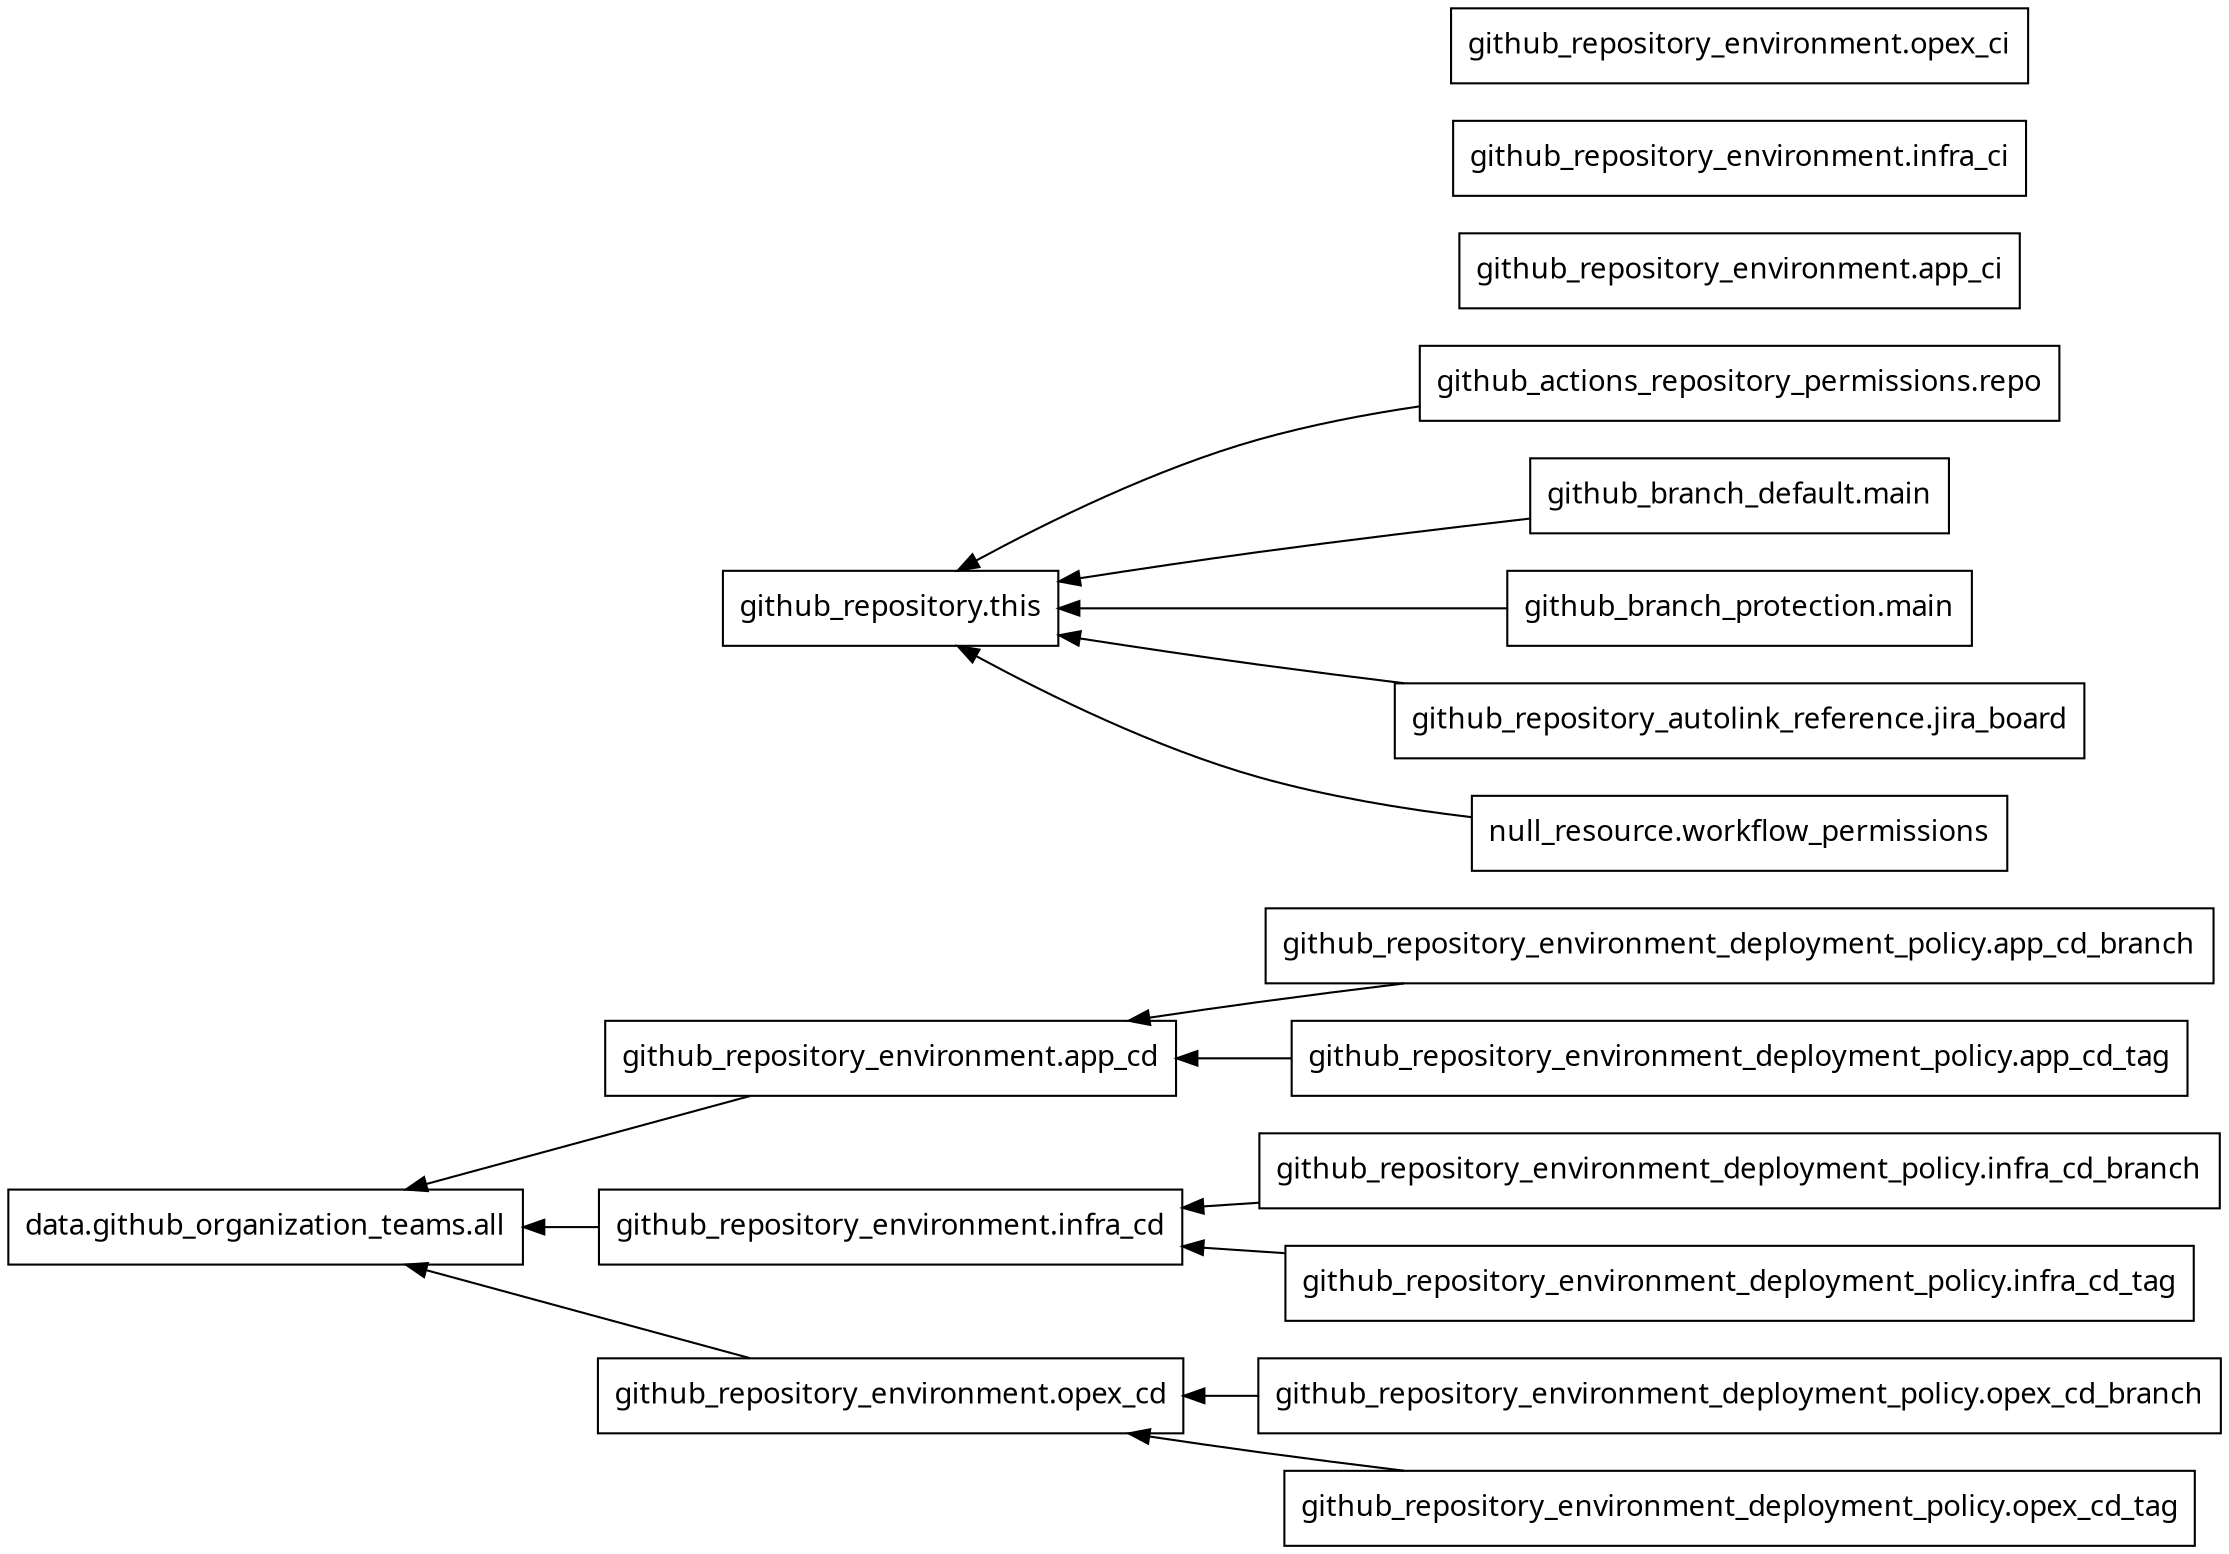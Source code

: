 digraph G {
  rankdir = "RL";
  node [shape = rect, fontname = "sans-serif"];
  "data.github_organization_teams.all" [label="data.github_organization_teams.all"];
  "github_actions_repository_permissions.repo" [label="github_actions_repository_permissions.repo"];
  "github_branch_default.main" [label="github_branch_default.main"];
  "github_branch_protection.main" [label="github_branch_protection.main"];
  "github_repository.this" [label="github_repository.this"];
  "github_repository_autolink_reference.jira_board" [label="github_repository_autolink_reference.jira_board"];
  "github_repository_environment.app_cd" [label="github_repository_environment.app_cd"];
  "github_repository_environment.app_ci" [label="github_repository_environment.app_ci"];
  "github_repository_environment.infra_cd" [label="github_repository_environment.infra_cd"];
  "github_repository_environment.infra_ci" [label="github_repository_environment.infra_ci"];
  "github_repository_environment.opex_cd" [label="github_repository_environment.opex_cd"];
  "github_repository_environment.opex_ci" [label="github_repository_environment.opex_ci"];
  "github_repository_environment_deployment_policy.app_cd_branch" [label="github_repository_environment_deployment_policy.app_cd_branch"];
  "github_repository_environment_deployment_policy.app_cd_tag" [label="github_repository_environment_deployment_policy.app_cd_tag"];
  "github_repository_environment_deployment_policy.infra_cd_branch" [label="github_repository_environment_deployment_policy.infra_cd_branch"];
  "github_repository_environment_deployment_policy.infra_cd_tag" [label="github_repository_environment_deployment_policy.infra_cd_tag"];
  "github_repository_environment_deployment_policy.opex_cd_branch" [label="github_repository_environment_deployment_policy.opex_cd_branch"];
  "github_repository_environment_deployment_policy.opex_cd_tag" [label="github_repository_environment_deployment_policy.opex_cd_tag"];
  "null_resource.workflow_permissions" [label="null_resource.workflow_permissions"];
  "github_actions_repository_permissions.repo" -> "github_repository.this";
  "github_branch_default.main" -> "github_repository.this";
  "github_branch_protection.main" -> "github_repository.this";
  "github_repository_autolink_reference.jira_board" -> "github_repository.this";
  "github_repository_environment.app_cd" -> "data.github_organization_teams.all";
  "github_repository_environment.infra_cd" -> "data.github_organization_teams.all";
  "github_repository_environment.opex_cd" -> "data.github_organization_teams.all";
  "github_repository_environment_deployment_policy.app_cd_branch" -> "github_repository_environment.app_cd";
  "github_repository_environment_deployment_policy.app_cd_tag" -> "github_repository_environment.app_cd";
  "github_repository_environment_deployment_policy.infra_cd_branch" -> "github_repository_environment.infra_cd";
  "github_repository_environment_deployment_policy.infra_cd_tag" -> "github_repository_environment.infra_cd";
  "github_repository_environment_deployment_policy.opex_cd_branch" -> "github_repository_environment.opex_cd";
  "github_repository_environment_deployment_policy.opex_cd_tag" -> "github_repository_environment.opex_cd";
  "null_resource.workflow_permissions" -> "github_repository.this";
}
